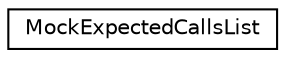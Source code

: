 digraph "Graphical Class Hierarchy"
{
 // LATEX_PDF_SIZE
  edge [fontname="Helvetica",fontsize="10",labelfontname="Helvetica",labelfontsize="10"];
  node [fontname="Helvetica",fontsize="10",shape=record];
  rankdir="LR";
  Node0 [label="MockExpectedCallsList",height=0.2,width=0.4,color="black", fillcolor="white", style="filled",URL="$classMockExpectedCallsList.html",tooltip=" "];
}
